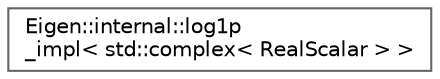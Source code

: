 digraph "Graphical Class Hierarchy"
{
 // LATEX_PDF_SIZE
  bgcolor="transparent";
  edge [fontname=Helvetica,fontsize=10,labelfontname=Helvetica,labelfontsize=10];
  node [fontname=Helvetica,fontsize=10,shape=box,height=0.2,width=0.4];
  rankdir="LR";
  Node0 [id="Node000000",label="Eigen::internal::log1p\l_impl\< std::complex\< RealScalar \> \>",height=0.2,width=0.4,color="grey40", fillcolor="white", style="filled",URL="$structEigen_1_1internal_1_1log1p__impl_3_01std_1_1complex_3_01RealScalar_01_4_01_4.html",tooltip=" "];
}
